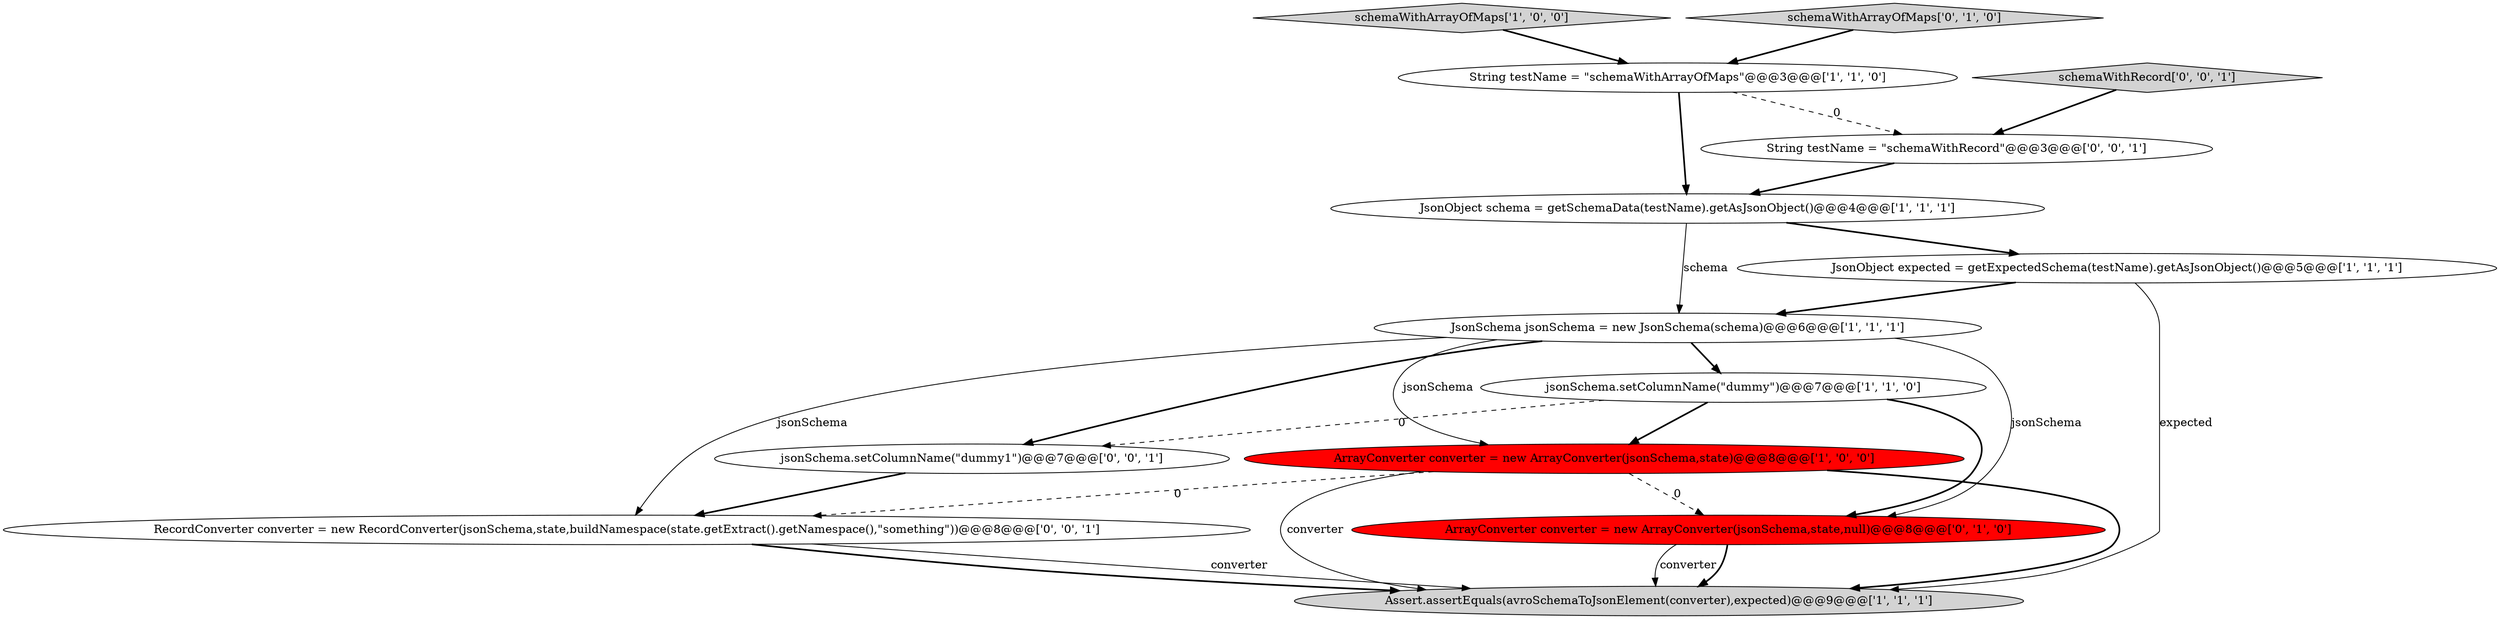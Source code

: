 digraph {
4 [style = filled, label = "jsonSchema.setColumnName(\"dummy\")@@@7@@@['1', '1', '0']", fillcolor = white, shape = ellipse image = "AAA0AAABBB1BBB"];
1 [style = filled, label = "JsonSchema jsonSchema = new JsonSchema(schema)@@@6@@@['1', '1', '1']", fillcolor = white, shape = ellipse image = "AAA0AAABBB1BBB"];
6 [style = filled, label = "ArrayConverter converter = new ArrayConverter(jsonSchema,state)@@@8@@@['1', '0', '0']", fillcolor = red, shape = ellipse image = "AAA1AAABBB1BBB"];
10 [style = filled, label = "jsonSchema.setColumnName(\"dummy1\")@@@7@@@['0', '0', '1']", fillcolor = white, shape = ellipse image = "AAA0AAABBB3BBB"];
3 [style = filled, label = "schemaWithArrayOfMaps['1', '0', '0']", fillcolor = lightgray, shape = diamond image = "AAA0AAABBB1BBB"];
2 [style = filled, label = "Assert.assertEquals(avroSchemaToJsonElement(converter),expected)@@@9@@@['1', '1', '1']", fillcolor = lightgray, shape = ellipse image = "AAA0AAABBB1BBB"];
11 [style = filled, label = "schemaWithRecord['0', '0', '1']", fillcolor = lightgray, shape = diamond image = "AAA0AAABBB3BBB"];
7 [style = filled, label = "JsonObject schema = getSchemaData(testName).getAsJsonObject()@@@4@@@['1', '1', '1']", fillcolor = white, shape = ellipse image = "AAA0AAABBB1BBB"];
5 [style = filled, label = "String testName = \"schemaWithArrayOfMaps\"@@@3@@@['1', '1', '0']", fillcolor = white, shape = ellipse image = "AAA0AAABBB1BBB"];
12 [style = filled, label = "RecordConverter converter = new RecordConverter(jsonSchema,state,buildNamespace(state.getExtract().getNamespace(),\"something\"))@@@8@@@['0', '0', '1']", fillcolor = white, shape = ellipse image = "AAA0AAABBB3BBB"];
8 [style = filled, label = "ArrayConverter converter = new ArrayConverter(jsonSchema,state,null)@@@8@@@['0', '1', '0']", fillcolor = red, shape = ellipse image = "AAA1AAABBB2BBB"];
0 [style = filled, label = "JsonObject expected = getExpectedSchema(testName).getAsJsonObject()@@@5@@@['1', '1', '1']", fillcolor = white, shape = ellipse image = "AAA0AAABBB1BBB"];
9 [style = filled, label = "schemaWithArrayOfMaps['0', '1', '0']", fillcolor = lightgray, shape = diamond image = "AAA0AAABBB2BBB"];
13 [style = filled, label = "String testName = \"schemaWithRecord\"@@@3@@@['0', '0', '1']", fillcolor = white, shape = ellipse image = "AAA0AAABBB3BBB"];
5->13 [style = dashed, label="0"];
1->4 [style = bold, label=""];
6->8 [style = dashed, label="0"];
1->8 [style = solid, label="jsonSchema"];
4->6 [style = bold, label=""];
1->12 [style = solid, label="jsonSchema"];
8->2 [style = solid, label="converter"];
7->0 [style = bold, label=""];
1->6 [style = solid, label="jsonSchema"];
6->2 [style = solid, label="converter"];
6->2 [style = bold, label=""];
6->12 [style = dashed, label="0"];
0->2 [style = solid, label="expected"];
12->2 [style = bold, label=""];
3->5 [style = bold, label=""];
8->2 [style = bold, label=""];
10->12 [style = bold, label=""];
13->7 [style = bold, label=""];
0->1 [style = bold, label=""];
11->13 [style = bold, label=""];
9->5 [style = bold, label=""];
12->2 [style = solid, label="converter"];
5->7 [style = bold, label=""];
4->8 [style = bold, label=""];
7->1 [style = solid, label="schema"];
4->10 [style = dashed, label="0"];
1->10 [style = bold, label=""];
}

